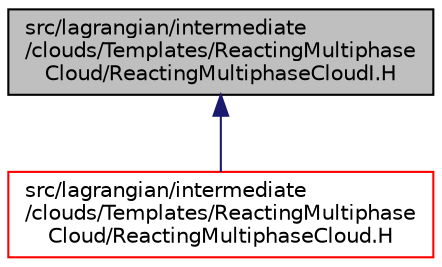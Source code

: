 digraph "src/lagrangian/intermediate/clouds/Templates/ReactingMultiphaseCloud/ReactingMultiphaseCloudI.H"
{
  bgcolor="transparent";
  edge [fontname="Helvetica",fontsize="10",labelfontname="Helvetica",labelfontsize="10"];
  node [fontname="Helvetica",fontsize="10",shape=record];
  Node1 [label="src/lagrangian/intermediate\l/clouds/Templates/ReactingMultiphase\lCloud/ReactingMultiphaseCloudI.H",height=0.2,width=0.4,color="black", fillcolor="grey75", style="filled", fontcolor="black"];
  Node1 -> Node2 [dir="back",color="midnightblue",fontsize="10",style="solid",fontname="Helvetica"];
  Node2 [label="src/lagrangian/intermediate\l/clouds/Templates/ReactingMultiphase\lCloud/ReactingMultiphaseCloud.H",height=0.2,width=0.4,color="red",URL="$a06777.html"];
}
